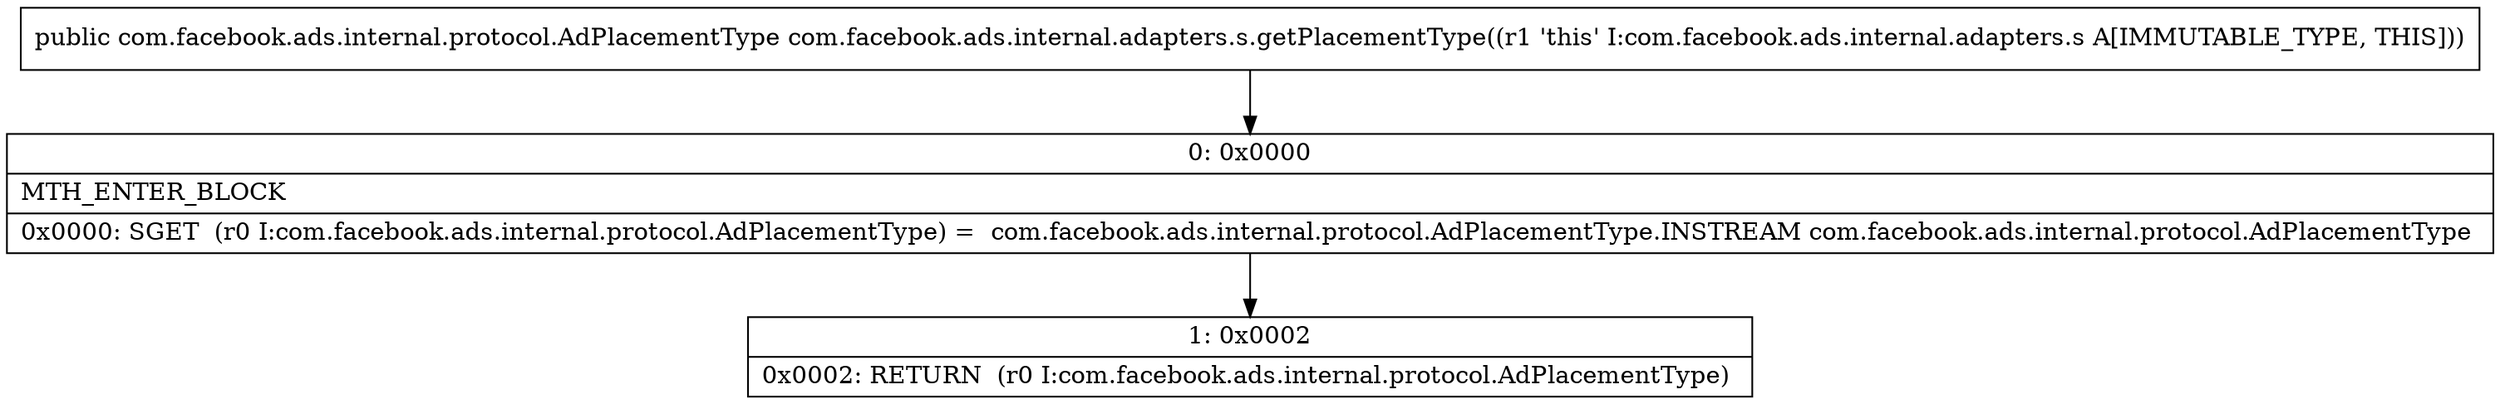 digraph "CFG forcom.facebook.ads.internal.adapters.s.getPlacementType()Lcom\/facebook\/ads\/internal\/protocol\/AdPlacementType;" {
Node_0 [shape=record,label="{0\:\ 0x0000|MTH_ENTER_BLOCK\l|0x0000: SGET  (r0 I:com.facebook.ads.internal.protocol.AdPlacementType) =  com.facebook.ads.internal.protocol.AdPlacementType.INSTREAM com.facebook.ads.internal.protocol.AdPlacementType \l}"];
Node_1 [shape=record,label="{1\:\ 0x0002|0x0002: RETURN  (r0 I:com.facebook.ads.internal.protocol.AdPlacementType) \l}"];
MethodNode[shape=record,label="{public com.facebook.ads.internal.protocol.AdPlacementType com.facebook.ads.internal.adapters.s.getPlacementType((r1 'this' I:com.facebook.ads.internal.adapters.s A[IMMUTABLE_TYPE, THIS])) }"];
MethodNode -> Node_0;
Node_0 -> Node_1;
}

